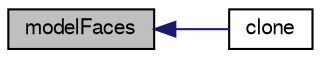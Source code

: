 digraph "modelFaces"
{
  bgcolor="transparent";
  edge [fontname="FreeSans",fontsize="10",labelfontname="FreeSans",labelfontsize="10"];
  node [fontname="FreeSans",fontsize="10",shape=record];
  rankdir="LR";
  Node964 [label="modelFaces",height=0.2,width=0.4,color="black", fillcolor="grey75", style="filled", fontcolor="black"];
  Node964 -> Node965 [dir="back",color="midnightblue",fontsize="10",style="solid",fontname="FreeSans"];
  Node965 [label="clone",height=0.2,width=0.4,color="black",URL="$a27198.html#a965f7dda1b12ecbb8985f8019b255ba8",tooltip="Return clone. "];
}
